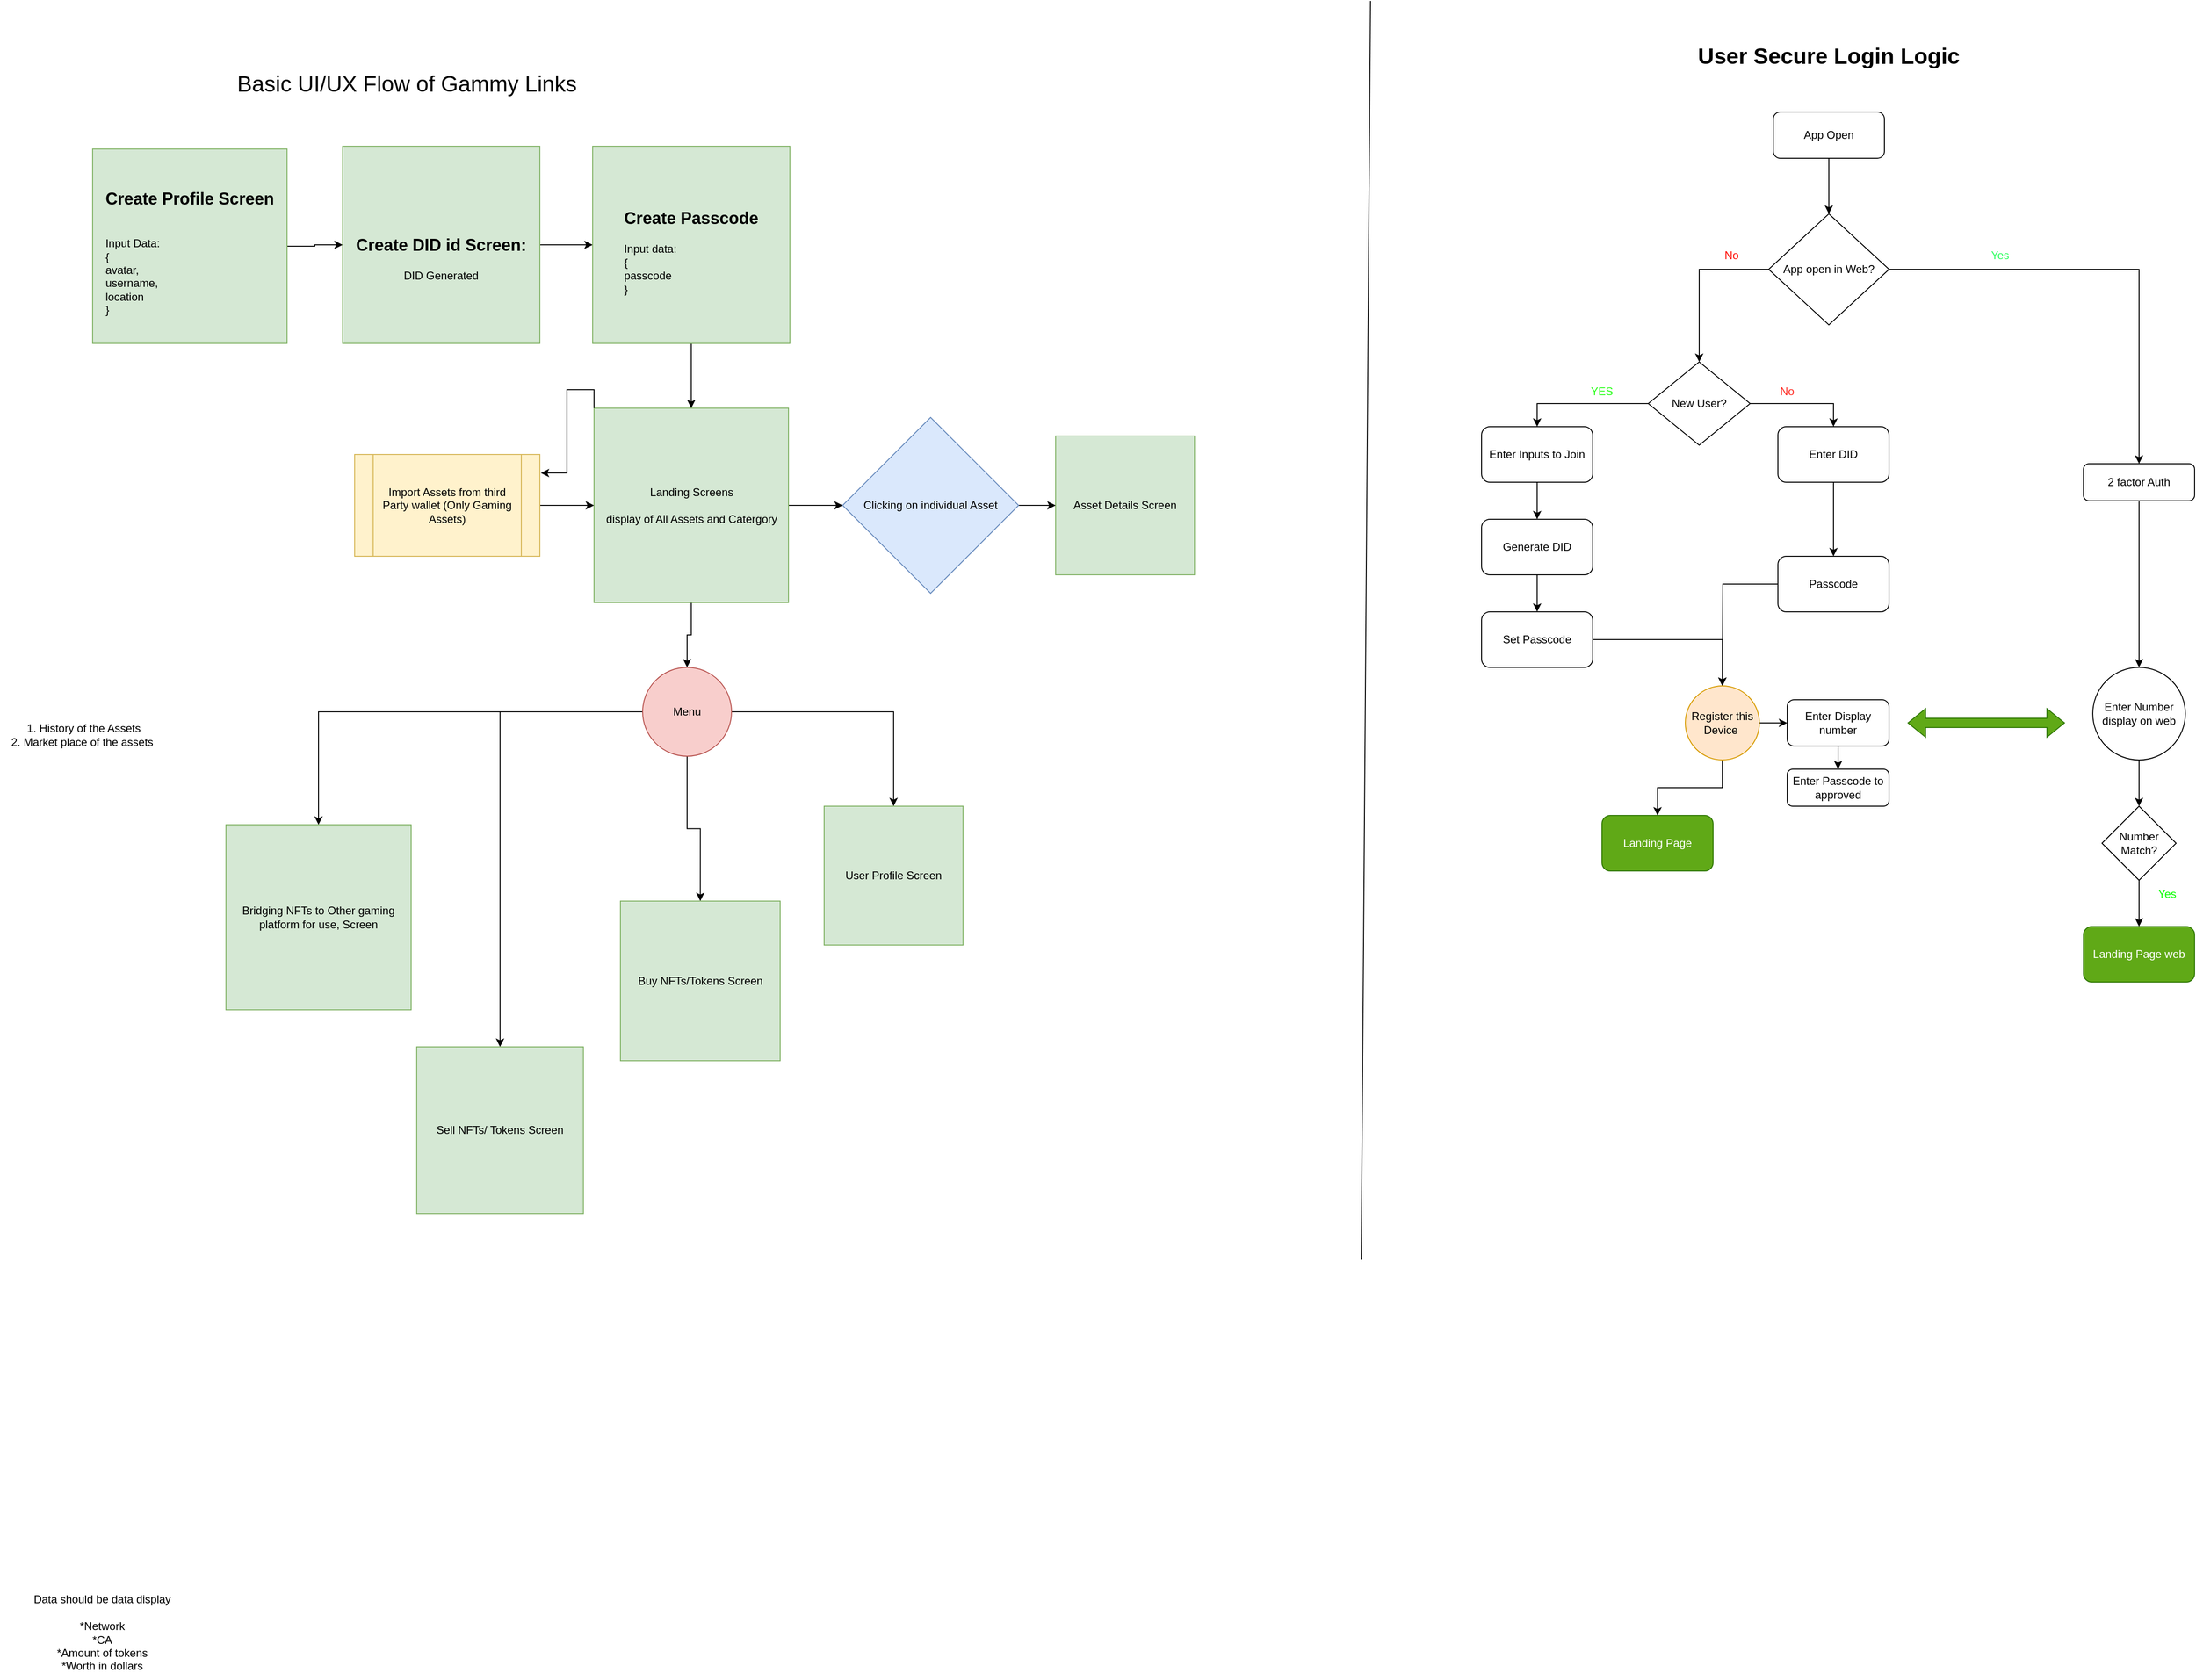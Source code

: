 <mxfile version="22.1.5" type="google">
  <diagram name="Page-1" id="8fy_XHnKnDPMRJ78dxSQ">
    <mxGraphModel grid="1" page="1" gridSize="10" guides="1" tooltips="1" connect="1" arrows="1" fold="1" pageScale="1" pageWidth="827" pageHeight="1169" math="0" shadow="0">
      <root>
        <mxCell id="0" />
        <mxCell id="1" parent="0" />
        <mxCell id="SufgbbVZ5XO0gPLY01CE-3" value="" style="edgeStyle=orthogonalEdgeStyle;rounded=0;orthogonalLoop=1;jettySize=auto;html=1;" edge="1" parent="1" source="SufgbbVZ5XO0gPLY01CE-1" target="SufgbbVZ5XO0gPLY01CE-2">
          <mxGeometry relative="1" as="geometry" />
        </mxCell>
        <mxCell id="SufgbbVZ5XO0gPLY01CE-1" value="&lt;h2&gt;&lt;b&gt;Create Profile Screen&lt;/b&gt;&lt;/h2&gt;&lt;br&gt;&lt;div style=&quot;text-align: left;&quot;&gt;&lt;span style=&quot;background-color: initial;&quot;&gt;Input Data:&lt;/span&gt;&lt;/div&gt;&lt;div style=&quot;text-align: left;&quot;&gt;&lt;span style=&quot;background-color: initial;&quot;&gt;{&lt;/span&gt;&lt;/div&gt;&lt;div style=&quot;text-align: left;&quot;&gt;&lt;span style=&quot;background-color: initial;&quot;&gt;avatar,&lt;/span&gt;&lt;/div&gt;&lt;div style=&quot;text-align: left;&quot;&gt;&lt;span style=&quot;background-color: initial;&quot;&gt;username,&lt;/span&gt;&lt;/div&gt;&lt;div style=&quot;text-align: left;&quot;&gt;&lt;span style=&quot;background-color: initial;&quot;&gt;location&lt;/span&gt;&lt;/div&gt;&lt;div style=&quot;text-align: left;&quot;&gt;&lt;span style=&quot;background-color: initial;&quot;&gt;}&lt;/span&gt;&lt;/div&gt;" style="whiteSpace=wrap;html=1;aspect=fixed;fillColor=#d5e8d4;strokeColor=#82b366;" vertex="1" parent="1">
          <mxGeometry x="160" y="-440" width="210" height="210" as="geometry" />
        </mxCell>
        <mxCell id="ExFbiVpFMEzDF_DGppCu-3" value="" style="edgeStyle=orthogonalEdgeStyle;rounded=0;orthogonalLoop=1;jettySize=auto;html=1;" edge="1" parent="1" source="SufgbbVZ5XO0gPLY01CE-2" target="ExFbiVpFMEzDF_DGppCu-1">
          <mxGeometry relative="1" as="geometry" />
        </mxCell>
        <mxCell id="SufgbbVZ5XO0gPLY01CE-2" value="&lt;br&gt;&lt;h2&gt;Create DID id Screen:&lt;/h2&gt;DID Generated" style="whiteSpace=wrap;html=1;aspect=fixed;fillColor=#d5e8d4;strokeColor=#82b366;" vertex="1" parent="1">
          <mxGeometry x="430" y="-443" width="213" height="213" as="geometry" />
        </mxCell>
        <mxCell id="SufgbbVZ5XO0gPLY01CE-4" value="&lt;font style=&quot;font-size: 24px;&quot;&gt;Basic UI/UX Flow of Gammy Links&lt;/font&gt;" style="text;html=1;align=center;verticalAlign=middle;resizable=0;points=[];autosize=1;strokeColor=none;fillColor=none;" vertex="1" parent="1">
          <mxGeometry x="304" y="-530" width="390" height="40" as="geometry" />
        </mxCell>
        <mxCell id="SufgbbVZ5XO0gPLY01CE-22" value="" style="edgeStyle=orthogonalEdgeStyle;rounded=0;orthogonalLoop=1;jettySize=auto;html=1;" edge="1" parent="1" source="SufgbbVZ5XO0gPLY01CE-5" target="SufgbbVZ5XO0gPLY01CE-21">
          <mxGeometry relative="1" as="geometry" />
        </mxCell>
        <mxCell id="ExFbiVpFMEzDF_DGppCu-9" value="" style="edgeStyle=orthogonalEdgeStyle;rounded=0;orthogonalLoop=1;jettySize=auto;html=1;" edge="1" parent="1" source="SufgbbVZ5XO0gPLY01CE-5" target="SufgbbVZ5XO0gPLY01CE-9">
          <mxGeometry relative="1" as="geometry" />
        </mxCell>
        <mxCell id="SufgbbVZ5XO0gPLY01CE-5" value="Landing Screens&lt;br&gt;&lt;br&gt;display of All Assets and Catergory" style="whiteSpace=wrap;html=1;aspect=fixed;fillColor=#d5e8d4;strokeColor=#82b366;" vertex="1" parent="1">
          <mxGeometry x="701.5" y="-160" width="210" height="210" as="geometry" />
        </mxCell>
        <mxCell id="SufgbbVZ5XO0gPLY01CE-14" value="" style="edgeStyle=orthogonalEdgeStyle;rounded=0;orthogonalLoop=1;jettySize=auto;html=1;" edge="1" parent="1" source="SufgbbVZ5XO0gPLY01CE-9" target="SufgbbVZ5XO0gPLY01CE-13">
          <mxGeometry relative="1" as="geometry" />
        </mxCell>
        <mxCell id="SufgbbVZ5XO0gPLY01CE-16" style="edgeStyle=orthogonalEdgeStyle;rounded=0;orthogonalLoop=1;jettySize=auto;html=1;" edge="1" parent="1" source="SufgbbVZ5XO0gPLY01CE-9" target="SufgbbVZ5XO0gPLY01CE-15">
          <mxGeometry relative="1" as="geometry" />
        </mxCell>
        <mxCell id="ExFbiVpFMEzDF_DGppCu-10" style="edgeStyle=orthogonalEdgeStyle;rounded=0;orthogonalLoop=1;jettySize=auto;html=1;entryX=0.5;entryY=0;entryDx=0;entryDy=0;" edge="1" parent="1" source="SufgbbVZ5XO0gPLY01CE-9" target="SufgbbVZ5XO0gPLY01CE-10">
          <mxGeometry relative="1" as="geometry" />
        </mxCell>
        <mxCell id="ExFbiVpFMEzDF_DGppCu-11" style="edgeStyle=orthogonalEdgeStyle;rounded=0;orthogonalLoop=1;jettySize=auto;html=1;entryX=0.5;entryY=0;entryDx=0;entryDy=0;" edge="1" parent="1" source="SufgbbVZ5XO0gPLY01CE-9" target="SufgbbVZ5XO0gPLY01CE-17">
          <mxGeometry relative="1" as="geometry" />
        </mxCell>
        <mxCell id="SufgbbVZ5XO0gPLY01CE-9" value="Menu" style="ellipse;whiteSpace=wrap;html=1;aspect=fixed;fillColor=#f8cecc;strokeColor=#b85450;" vertex="1" parent="1">
          <mxGeometry x="754" y="120" width="96" height="96" as="geometry" />
        </mxCell>
        <mxCell id="SufgbbVZ5XO0gPLY01CE-10" value="Buy NFTs/Tokens Screen" style="whiteSpace=wrap;html=1;aspect=fixed;fillColor=#d5e8d4;strokeColor=#82b366;" vertex="1" parent="1">
          <mxGeometry x="730" y="372.5" width="172.5" height="172.5" as="geometry" />
        </mxCell>
        <mxCell id="SufgbbVZ5XO0gPLY01CE-13" value="Sell NFTs/ Tokens Screen" style="whiteSpace=wrap;html=1;aspect=fixed;fillColor=#d5e8d4;strokeColor=#82b366;" vertex="1" parent="1">
          <mxGeometry x="510" y="530" width="180" height="180" as="geometry" />
        </mxCell>
        <mxCell id="SufgbbVZ5XO0gPLY01CE-15" value="Bridging NFTs to Other gaming platform for use, Screen" style="whiteSpace=wrap;html=1;aspect=fixed;fillColor=#d5e8d4;strokeColor=#82b366;" vertex="1" parent="1">
          <mxGeometry x="304" y="290" width="200" height="200" as="geometry" />
        </mxCell>
        <mxCell id="SufgbbVZ5XO0gPLY01CE-17" value="User Profile Screen" style="whiteSpace=wrap;html=1;aspect=fixed;fillColor=#d5e8d4;strokeColor=#82b366;" vertex="1" parent="1">
          <mxGeometry x="950" y="270" width="150" height="150" as="geometry" />
        </mxCell>
        <mxCell id="SufgbbVZ5XO0gPLY01CE-19" value="Asset Details Screen" style="whiteSpace=wrap;html=1;aspect=fixed;fillColor=#d5e8d4;strokeColor=#82b366;" vertex="1" parent="1">
          <mxGeometry x="1200" y="-130" width="150" height="150" as="geometry" />
        </mxCell>
        <mxCell id="SufgbbVZ5XO0gPLY01CE-23" value="" style="edgeStyle=orthogonalEdgeStyle;rounded=0;orthogonalLoop=1;jettySize=auto;html=1;" edge="1" parent="1" source="SufgbbVZ5XO0gPLY01CE-21" target="SufgbbVZ5XO0gPLY01CE-19">
          <mxGeometry relative="1" as="geometry" />
        </mxCell>
        <mxCell id="SufgbbVZ5XO0gPLY01CE-21" value="Clicking on individual Asset" style="rhombus;whiteSpace=wrap;html=1;fillColor=#dae8fc;strokeColor=#6c8ebf;" vertex="1" parent="1">
          <mxGeometry x="970" y="-150" width="190" height="190" as="geometry" />
        </mxCell>
        <mxCell id="du-C6FzKQ64IcEJ96cqO-1" value="1. History of the Assets&lt;br&gt;2. Market place of the assets&amp;nbsp;" style="text;html=1;align=center;verticalAlign=middle;resizable=0;points=[];autosize=1;strokeColor=none;fillColor=none;" vertex="1" parent="1">
          <mxGeometry x="60" y="173" width="180" height="40" as="geometry" />
        </mxCell>
        <mxCell id="du-C6FzKQ64IcEJ96cqO-2" value="Data should be data display&lt;br&gt;&lt;br&gt;*Network &lt;br/&gt;*CA&lt;br/&gt;*Amount of tokens&lt;br/&gt;*Worth in dollars" style="text;html=1;align=center;verticalAlign=middle;resizable=0;points=[];autosize=1;strokeColor=none;fillColor=none;" vertex="1" parent="1">
          <mxGeometry x="85" y="1113" width="170" height="100" as="geometry" />
        </mxCell>
        <mxCell id="ExFbiVpFMEzDF_DGppCu-4" value="" style="edgeStyle=orthogonalEdgeStyle;rounded=0;orthogonalLoop=1;jettySize=auto;html=1;" edge="1" parent="1" source="ExFbiVpFMEzDF_DGppCu-1" target="SufgbbVZ5XO0gPLY01CE-5">
          <mxGeometry relative="1" as="geometry" />
        </mxCell>
        <mxCell id="ExFbiVpFMEzDF_DGppCu-1" value="&lt;h2&gt;Create Passcode&lt;/h2&gt;&lt;div style=&quot;text-align: left;&quot;&gt;Input data:&lt;/div&gt;&lt;div style=&quot;text-align: left;&quot;&gt;{&lt;/div&gt;&lt;div style=&quot;text-align: left;&quot;&gt;passcode&lt;/div&gt;&lt;div style=&quot;text-align: left;&quot;&gt;}&lt;/div&gt;" style="whiteSpace=wrap;html=1;aspect=fixed;fillColor=#d5e8d4;strokeColor=#82b366;" vertex="1" parent="1">
          <mxGeometry x="700" y="-443" width="213" height="213" as="geometry" />
        </mxCell>
        <mxCell id="ExFbiVpFMEzDF_DGppCu-7" value="" style="edgeStyle=orthogonalEdgeStyle;rounded=0;orthogonalLoop=1;jettySize=auto;html=1;" edge="1" parent="1" source="ExFbiVpFMEzDF_DGppCu-6" target="SufgbbVZ5XO0gPLY01CE-5">
          <mxGeometry relative="1" as="geometry" />
        </mxCell>
        <mxCell id="ExFbiVpFMEzDF_DGppCu-6" value="Import Assets from third Party wallet (Only Gaming Assets)" style="shape=process;whiteSpace=wrap;html=1;backgroundOutline=1;fillColor=#fff2cc;strokeColor=#d6b656;" vertex="1" parent="1">
          <mxGeometry x="443" y="-110" width="200" height="110" as="geometry" />
        </mxCell>
        <mxCell id="ExFbiVpFMEzDF_DGppCu-8" style="edgeStyle=orthogonalEdgeStyle;rounded=0;orthogonalLoop=1;jettySize=auto;html=1;exitX=0;exitY=0;exitDx=0;exitDy=0;entryX=1.005;entryY=0.182;entryDx=0;entryDy=0;entryPerimeter=0;" edge="1" parent="1" source="SufgbbVZ5XO0gPLY01CE-5" target="ExFbiVpFMEzDF_DGppCu-6">
          <mxGeometry relative="1" as="geometry" />
        </mxCell>
        <mxCell id="ExFbiVpFMEzDF_DGppCu-15" value="" style="edgeStyle=orthogonalEdgeStyle;rounded=0;orthogonalLoop=1;jettySize=auto;html=1;" edge="1" parent="1" source="ExFbiVpFMEzDF_DGppCu-13" target="ExFbiVpFMEzDF_DGppCu-14">
          <mxGeometry relative="1" as="geometry" />
        </mxCell>
        <mxCell id="ExFbiVpFMEzDF_DGppCu-13" value="Enter Inputs to Join" style="rounded=1;whiteSpace=wrap;html=1;" vertex="1" parent="1">
          <mxGeometry x="1660" y="-140" width="120" height="60" as="geometry" />
        </mxCell>
        <mxCell id="ExFbiVpFMEzDF_DGppCu-17" value="" style="edgeStyle=orthogonalEdgeStyle;rounded=0;orthogonalLoop=1;jettySize=auto;html=1;" edge="1" parent="1" source="ExFbiVpFMEzDF_DGppCu-14" target="ExFbiVpFMEzDF_DGppCu-16">
          <mxGeometry relative="1" as="geometry" />
        </mxCell>
        <mxCell id="ExFbiVpFMEzDF_DGppCu-14" value="Generate DID" style="rounded=1;whiteSpace=wrap;html=1;" vertex="1" parent="1">
          <mxGeometry x="1660" y="-40" width="120" height="60" as="geometry" />
        </mxCell>
        <mxCell id="ExFbiVpFMEzDF_DGppCu-35" style="edgeStyle=orthogonalEdgeStyle;rounded=0;orthogonalLoop=1;jettySize=auto;html=1;exitX=1;exitY=0.5;exitDx=0;exitDy=0;entryX=0.5;entryY=0;entryDx=0;entryDy=0;" edge="1" parent="1" source="ExFbiVpFMEzDF_DGppCu-16" target="ExFbiVpFMEzDF_DGppCu-32">
          <mxGeometry relative="1" as="geometry" />
        </mxCell>
        <mxCell id="ExFbiVpFMEzDF_DGppCu-16" value="Set Passcode" style="rounded=1;whiteSpace=wrap;html=1;" vertex="1" parent="1">
          <mxGeometry x="1660" y="60" width="120" height="60" as="geometry" />
        </mxCell>
        <mxCell id="ExFbiVpFMEzDF_DGppCu-40" style="edgeStyle=orthogonalEdgeStyle;rounded=0;orthogonalLoop=1;jettySize=auto;html=1;entryX=0.5;entryY=0;entryDx=0;entryDy=0;" edge="1" parent="1" source="ExFbiVpFMEzDF_DGppCu-18" target="ExFbiVpFMEzDF_DGppCu-31">
          <mxGeometry relative="1" as="geometry" />
        </mxCell>
        <mxCell id="ExFbiVpFMEzDF_DGppCu-18" value="App Open" style="rounded=1;whiteSpace=wrap;html=1;" vertex="1" parent="1">
          <mxGeometry x="1975" y="-480" width="120" height="50" as="geometry" />
        </mxCell>
        <mxCell id="ExFbiVpFMEzDF_DGppCu-21" style="edgeStyle=orthogonalEdgeStyle;rounded=0;orthogonalLoop=1;jettySize=auto;html=1;entryX=0.5;entryY=0;entryDx=0;entryDy=0;" edge="1" parent="1" source="ExFbiVpFMEzDF_DGppCu-19" target="ExFbiVpFMEzDF_DGppCu-13">
          <mxGeometry relative="1" as="geometry" />
        </mxCell>
        <mxCell id="ExFbiVpFMEzDF_DGppCu-24" style="edgeStyle=orthogonalEdgeStyle;rounded=0;orthogonalLoop=1;jettySize=auto;html=1;entryX=0.5;entryY=0;entryDx=0;entryDy=0;" edge="1" parent="1" source="ExFbiVpFMEzDF_DGppCu-19" target="ExFbiVpFMEzDF_DGppCu-23">
          <mxGeometry relative="1" as="geometry" />
        </mxCell>
        <mxCell id="ExFbiVpFMEzDF_DGppCu-19" value="New User?" style="rhombus;whiteSpace=wrap;html=1;" vertex="1" parent="1">
          <mxGeometry x="1840" y="-210" width="110" height="90" as="geometry" />
        </mxCell>
        <mxCell id="ExFbiVpFMEzDF_DGppCu-22" value="&lt;font color=&quot;#2bff1c&quot;&gt;YES&lt;/font&gt;" style="text;html=1;strokeColor=none;fillColor=none;align=center;verticalAlign=middle;whiteSpace=wrap;rounded=0;" vertex="1" parent="1">
          <mxGeometry x="1760" y="-193" width="60" height="30" as="geometry" />
        </mxCell>
        <mxCell id="ExFbiVpFMEzDF_DGppCu-26" value="" style="edgeStyle=orthogonalEdgeStyle;rounded=0;orthogonalLoop=1;jettySize=auto;html=1;" edge="1" parent="1" source="ExFbiVpFMEzDF_DGppCu-23" target="ExFbiVpFMEzDF_DGppCu-25">
          <mxGeometry relative="1" as="geometry" />
        </mxCell>
        <mxCell id="ExFbiVpFMEzDF_DGppCu-23" value="Enter DID" style="rounded=1;whiteSpace=wrap;html=1;" vertex="1" parent="1">
          <mxGeometry x="1980" y="-140" width="120" height="60" as="geometry" />
        </mxCell>
        <mxCell id="ExFbiVpFMEzDF_DGppCu-38" style="edgeStyle=orthogonalEdgeStyle;rounded=0;orthogonalLoop=1;jettySize=auto;html=1;" edge="1" parent="1" source="ExFbiVpFMEzDF_DGppCu-25">
          <mxGeometry relative="1" as="geometry">
            <mxPoint x="1920" y="140" as="targetPoint" />
          </mxGeometry>
        </mxCell>
        <mxCell id="ExFbiVpFMEzDF_DGppCu-25" value="Passcode" style="rounded=1;whiteSpace=wrap;html=1;" vertex="1" parent="1">
          <mxGeometry x="1980" width="120" height="60" as="geometry" />
        </mxCell>
        <mxCell id="ExFbiVpFMEzDF_DGppCu-27" value="&lt;font color=&quot;#ff3029&quot;&gt;No&lt;/font&gt;" style="text;html=1;strokeColor=none;fillColor=none;align=center;verticalAlign=middle;whiteSpace=wrap;rounded=0;" vertex="1" parent="1">
          <mxGeometry x="1960" y="-193" width="60" height="30" as="geometry" />
        </mxCell>
        <mxCell id="ExFbiVpFMEzDF_DGppCu-28" value="Landing Page" style="rounded=1;whiteSpace=wrap;html=1;fillColor=#60a917;fontColor=#ffffff;strokeColor=#2D7600;" vertex="1" parent="1">
          <mxGeometry x="1790" y="280" width="120" height="60" as="geometry" />
        </mxCell>
        <mxCell id="ExFbiVpFMEzDF_DGppCu-41" style="edgeStyle=orthogonalEdgeStyle;rounded=0;orthogonalLoop=1;jettySize=auto;html=1;entryX=0.5;entryY=0;entryDx=0;entryDy=0;" edge="1" parent="1" source="ExFbiVpFMEzDF_DGppCu-31" target="ExFbiVpFMEzDF_DGppCu-19">
          <mxGeometry relative="1" as="geometry" />
        </mxCell>
        <mxCell id="ExFbiVpFMEzDF_DGppCu-44" style="edgeStyle=orthogonalEdgeStyle;rounded=0;orthogonalLoop=1;jettySize=auto;html=1;exitX=1;exitY=0.5;exitDx=0;exitDy=0;" edge="1" parent="1" source="ExFbiVpFMEzDF_DGppCu-31" target="ExFbiVpFMEzDF_DGppCu-43">
          <mxGeometry relative="1" as="geometry" />
        </mxCell>
        <mxCell id="ExFbiVpFMEzDF_DGppCu-31" value="App open in Web?" style="rhombus;whiteSpace=wrap;html=1;" vertex="1" parent="1">
          <mxGeometry x="1970" y="-370" width="130" height="120" as="geometry" />
        </mxCell>
        <mxCell id="ExFbiVpFMEzDF_DGppCu-37" style="edgeStyle=orthogonalEdgeStyle;rounded=0;orthogonalLoop=1;jettySize=auto;html=1;exitX=0.5;exitY=1;exitDx=0;exitDy=0;entryX=0.5;entryY=0;entryDx=0;entryDy=0;" edge="1" parent="1" source="ExFbiVpFMEzDF_DGppCu-32" target="ExFbiVpFMEzDF_DGppCu-28">
          <mxGeometry relative="1" as="geometry" />
        </mxCell>
        <mxCell id="ExFbiVpFMEzDF_DGppCu-57" value="" style="edgeStyle=orthogonalEdgeStyle;rounded=0;orthogonalLoop=1;jettySize=auto;html=1;" edge="1" parent="1" source="ExFbiVpFMEzDF_DGppCu-32" target="ExFbiVpFMEzDF_DGppCu-50">
          <mxGeometry relative="1" as="geometry" />
        </mxCell>
        <mxCell id="ExFbiVpFMEzDF_DGppCu-32" value="Register this Device&amp;nbsp;" style="ellipse;whiteSpace=wrap;html=1;aspect=fixed;fillColor=#ffe6cc;strokeColor=#d79b00;" vertex="1" parent="1">
          <mxGeometry x="1880" y="140" width="80" height="80" as="geometry" />
        </mxCell>
        <mxCell id="ExFbiVpFMEzDF_DGppCu-42" value="&lt;font color=&quot;#ff1008&quot;&gt;No&lt;/font&gt;" style="text;html=1;strokeColor=none;fillColor=none;align=center;verticalAlign=middle;whiteSpace=wrap;rounded=0;" vertex="1" parent="1">
          <mxGeometry x="1900" y="-340" width="60" height="30" as="geometry" />
        </mxCell>
        <mxCell id="ExFbiVpFMEzDF_DGppCu-48" style="edgeStyle=orthogonalEdgeStyle;rounded=0;orthogonalLoop=1;jettySize=auto;html=1;entryX=0.5;entryY=0;entryDx=0;entryDy=0;" edge="1" parent="1" source="ExFbiVpFMEzDF_DGppCu-43" target="ExFbiVpFMEzDF_DGppCu-46">
          <mxGeometry relative="1" as="geometry" />
        </mxCell>
        <mxCell id="ExFbiVpFMEzDF_DGppCu-43" value="2 factor Auth" style="rounded=1;whiteSpace=wrap;html=1;" vertex="1" parent="1">
          <mxGeometry x="2310" y="-100" width="120" height="40" as="geometry" />
        </mxCell>
        <mxCell id="ExFbiVpFMEzDF_DGppCu-45" value="&lt;font color=&quot;#30ff61&quot;&gt;Yes&lt;/font&gt;" style="text;html=1;strokeColor=none;fillColor=none;align=center;verticalAlign=middle;whiteSpace=wrap;rounded=0;" vertex="1" parent="1">
          <mxGeometry x="2190" y="-340" width="60" height="30" as="geometry" />
        </mxCell>
        <mxCell id="ExFbiVpFMEzDF_DGppCu-51" style="edgeStyle=orthogonalEdgeStyle;rounded=0;orthogonalLoop=1;jettySize=auto;html=1;entryX=0.5;entryY=0;entryDx=0;entryDy=0;" edge="1" parent="1" source="ExFbiVpFMEzDF_DGppCu-46" target="ExFbiVpFMEzDF_DGppCu-49">
          <mxGeometry relative="1" as="geometry" />
        </mxCell>
        <mxCell id="ExFbiVpFMEzDF_DGppCu-46" value="Enter Number display on web" style="ellipse;whiteSpace=wrap;html=1;aspect=fixed;" vertex="1" parent="1">
          <mxGeometry x="2320" y="120" width="100" height="100" as="geometry" />
        </mxCell>
        <mxCell id="ExFbiVpFMEzDF_DGppCu-47" value="" style="shape=flexArrow;endArrow=classic;startArrow=classic;html=1;rounded=0;fillColor=#60a917;strokeColor=#2D7600;" edge="1" parent="1">
          <mxGeometry width="100" height="100" relative="1" as="geometry">
            <mxPoint x="2120" y="180" as="sourcePoint" />
            <mxPoint x="2290" y="180" as="targetPoint" />
          </mxGeometry>
        </mxCell>
        <mxCell id="ExFbiVpFMEzDF_DGppCu-53" style="edgeStyle=orthogonalEdgeStyle;rounded=0;orthogonalLoop=1;jettySize=auto;html=1;" edge="1" parent="1" source="ExFbiVpFMEzDF_DGppCu-49" target="ExFbiVpFMEzDF_DGppCu-52">
          <mxGeometry relative="1" as="geometry" />
        </mxCell>
        <mxCell id="ExFbiVpFMEzDF_DGppCu-49" value="Number Match?" style="rhombus;whiteSpace=wrap;html=1;" vertex="1" parent="1">
          <mxGeometry x="2330" y="270" width="80" height="80" as="geometry" />
        </mxCell>
        <mxCell id="ExFbiVpFMEzDF_DGppCu-56" value="" style="edgeStyle=orthogonalEdgeStyle;rounded=0;orthogonalLoop=1;jettySize=auto;html=1;" edge="1" parent="1" source="ExFbiVpFMEzDF_DGppCu-50" target="ExFbiVpFMEzDF_DGppCu-55">
          <mxGeometry relative="1" as="geometry" />
        </mxCell>
        <mxCell id="ExFbiVpFMEzDF_DGppCu-50" value="Enter Display number" style="rounded=1;whiteSpace=wrap;html=1;" vertex="1" parent="1">
          <mxGeometry x="1990" y="155" width="110" height="50" as="geometry" />
        </mxCell>
        <mxCell id="ExFbiVpFMEzDF_DGppCu-52" value="Landing Page web" style="rounded=1;whiteSpace=wrap;html=1;fillColor=#60a917;fontColor=#ffffff;strokeColor=#2D7600;" vertex="1" parent="1">
          <mxGeometry x="2310" y="400" width="120" height="60" as="geometry" />
        </mxCell>
        <mxCell id="ExFbiVpFMEzDF_DGppCu-54" value="&lt;font color=&quot;#09ff00&quot;&gt;Yes&lt;/font&gt;" style="text;html=1;align=center;verticalAlign=middle;resizable=0;points=[];autosize=1;strokeColor=none;fillColor=none;" vertex="1" parent="1">
          <mxGeometry x="2380" y="350" width="40" height="30" as="geometry" />
        </mxCell>
        <mxCell id="ExFbiVpFMEzDF_DGppCu-55" value="Enter Passcode to approved" style="rounded=1;whiteSpace=wrap;html=1;" vertex="1" parent="1">
          <mxGeometry x="1990" y="230" width="110" height="40" as="geometry" />
        </mxCell>
        <mxCell id="ExFbiVpFMEzDF_DGppCu-58" value="&lt;h1&gt;User Secure Login Logic&lt;/h1&gt;" style="text;html=1;strokeColor=none;fillColor=none;align=center;verticalAlign=middle;whiteSpace=wrap;rounded=0;" vertex="1" parent="1">
          <mxGeometry x="1885" y="-560" width="300" height="40" as="geometry" />
        </mxCell>
        <mxCell id="ExFbiVpFMEzDF_DGppCu-61" value="" style="endArrow=none;html=1;rounded=0;" edge="1" parent="1">
          <mxGeometry width="50" height="50" relative="1" as="geometry">
            <mxPoint x="1530" y="760" as="sourcePoint" />
            <mxPoint x="1540" y="-600" as="targetPoint" />
          </mxGeometry>
        </mxCell>
      </root>
    </mxGraphModel>
  </diagram>
</mxfile>
